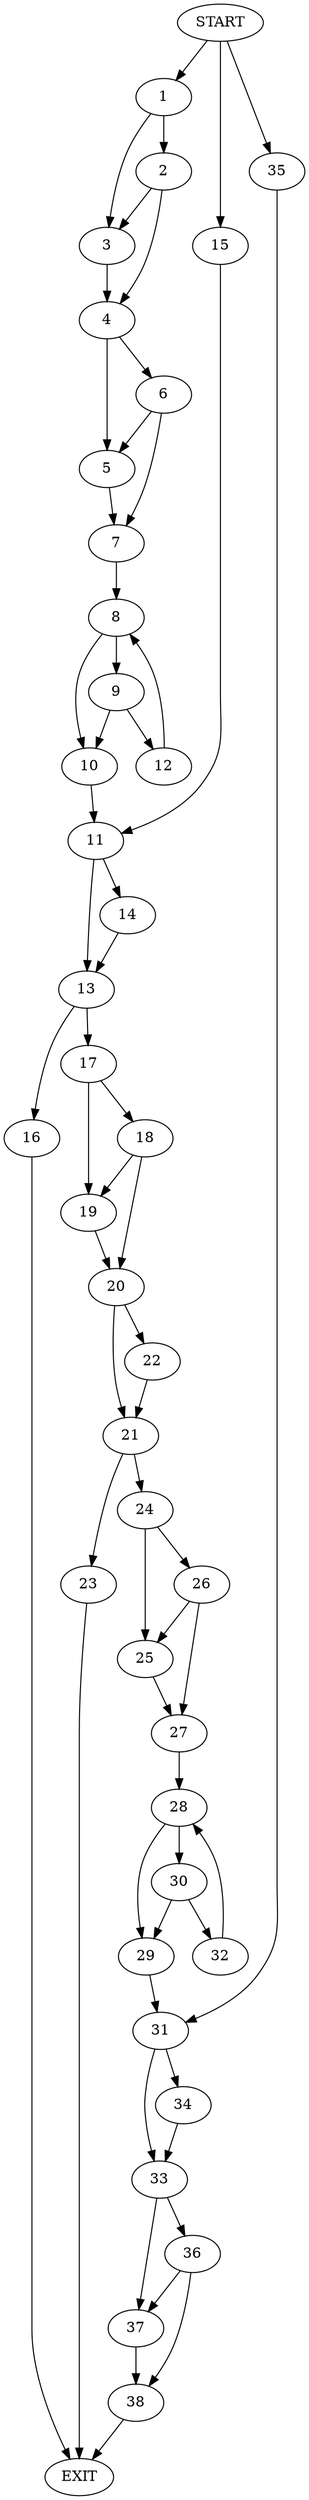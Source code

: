 digraph {
0 [label="START"]
39 [label="EXIT"]
0 -> 1
1 -> 2
1 -> 3
2 -> 4
2 -> 3
3 -> 4
4 -> 5
4 -> 6
5 -> 7
6 -> 5
6 -> 7
7 -> 8
8 -> 9
8 -> 10
10 -> 11
9 -> 12
9 -> 10
12 -> 8
11 -> 13
11 -> 14
0 -> 15
15 -> 11
14 -> 13
13 -> 16
13 -> 17
17 -> 18
17 -> 19
16 -> 39
18 -> 20
18 -> 19
19 -> 20
20 -> 21
20 -> 22
21 -> 23
21 -> 24
22 -> 21
23 -> 39
24 -> 25
24 -> 26
26 -> 25
26 -> 27
25 -> 27
27 -> 28
28 -> 29
28 -> 30
29 -> 31
30 -> 32
30 -> 29
32 -> 28
31 -> 33
31 -> 34
0 -> 35
35 -> 31
34 -> 33
33 -> 36
33 -> 37
36 -> 37
36 -> 38
37 -> 38
38 -> 39
}
